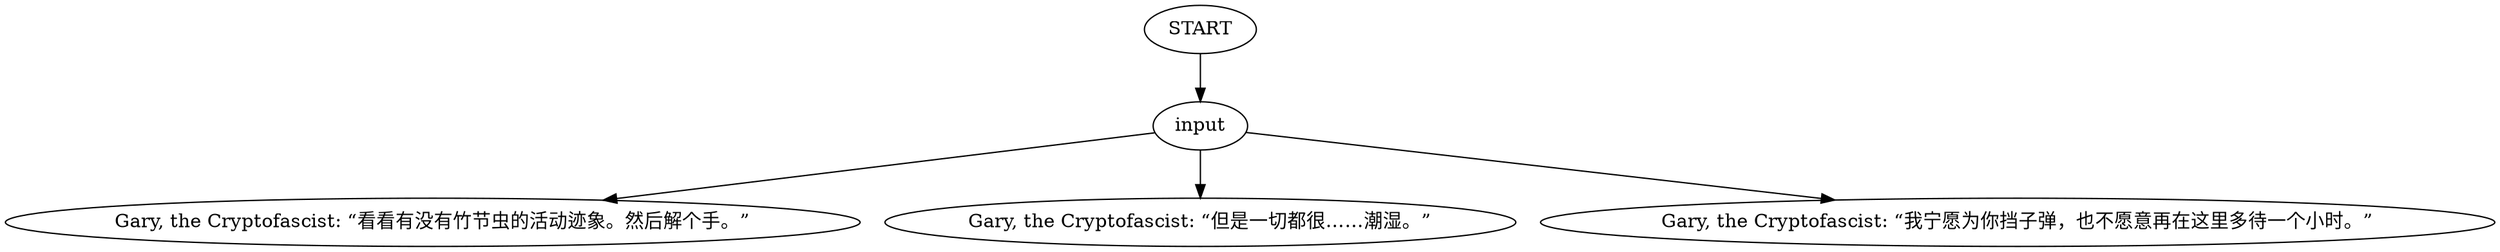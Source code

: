 # WESTCOAST / GARY barks
# Gary pretends to be doing something useful.
# ==================================================
digraph G {
	  0 [label="START"];
	  1 [label="input"];
	  3 [label="Gary, the Cryptofascist: “看看有没有竹节虫的活动迹象。然后解个手。”"];
	  4 [label="Gary, the Cryptofascist: “但是一切都很……潮湿。”"];
	  5 [label="Gary, the Cryptofascist: “我宁愿为你挡子弹，也不愿意再在这里多待一个小时。”"];
	  0 -> 1
	  1 -> 3
	  1 -> 4
	  1 -> 5
}

